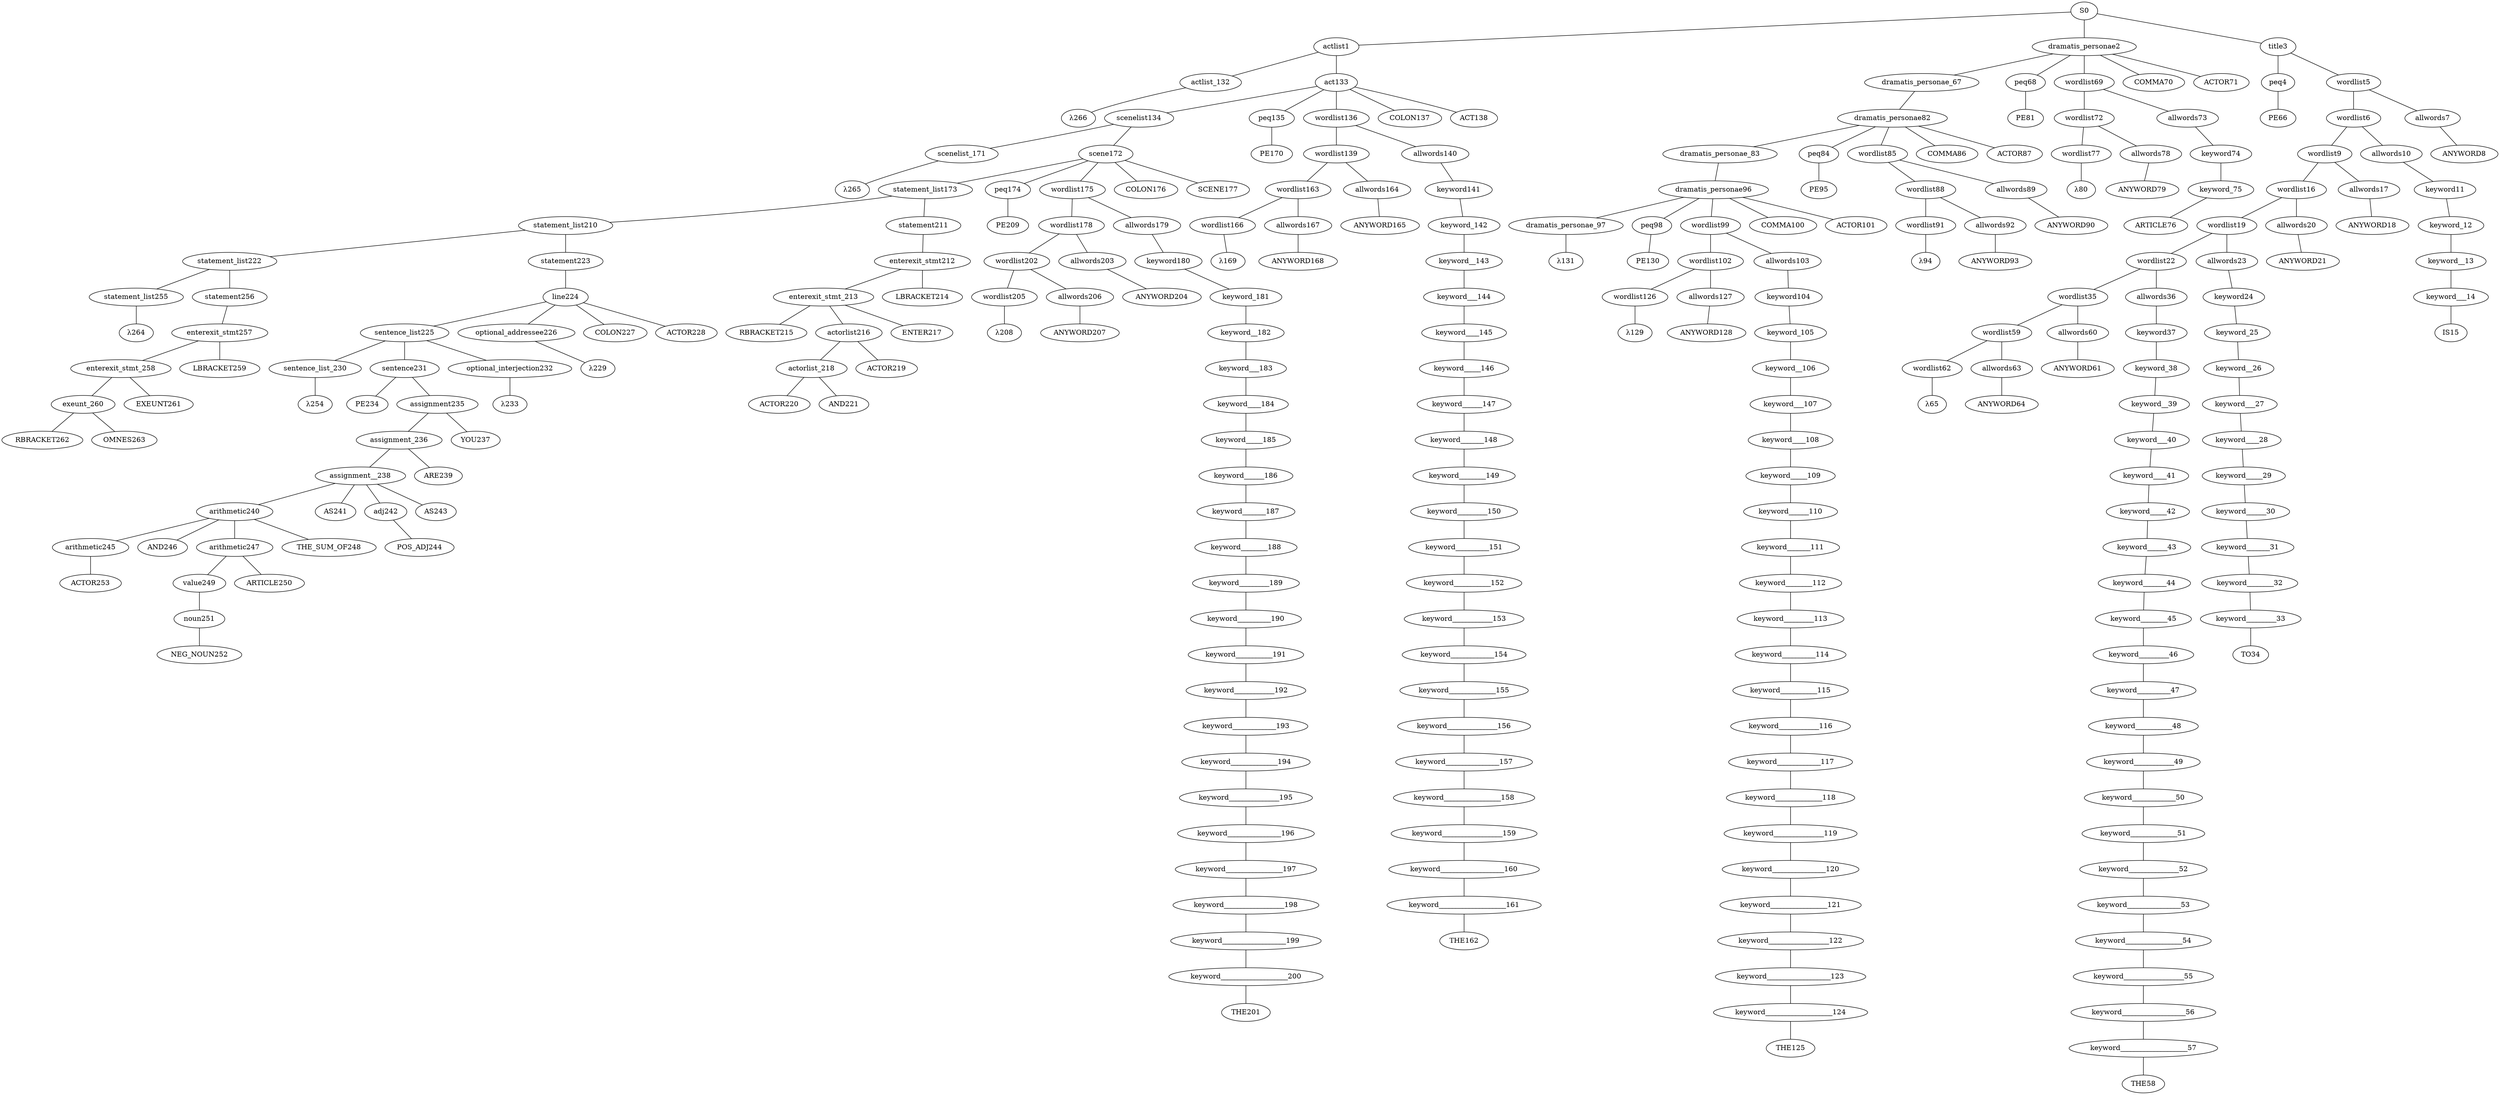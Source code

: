 strict graph {
	S0 -- actlist1
	S0 -- dramatis_personae2
	S0 -- title3

	title3 -- peq4
	title3 -- wordlist5

	wordlist5 -- wordlist6
	wordlist5 -- allwords7

	allwords7 -- ANYWORD8


	wordlist6 -- wordlist9
	wordlist6 -- allwords10

	allwords10 -- keyword11

	keyword11 -- keyword_12

	keyword_12 -- keyword__13

	keyword__13 -- keyword___14

	keyword___14 -- IS15


	wordlist9 -- wordlist16
	wordlist9 -- allwords17

	allwords17 -- ANYWORD18


	wordlist16 -- wordlist19
	wordlist16 -- allwords20

	allwords20 -- ANYWORD21


	wordlist19 -- wordlist22
	wordlist19 -- allwords23

	allwords23 -- keyword24

	keyword24 -- keyword_25

	keyword_25 -- keyword__26

	keyword__26 -- keyword___27

	keyword___27 -- keyword____28

	keyword____28 -- keyword_____29

	keyword_____29 -- keyword______30

	keyword______30 -- keyword_______31

	keyword_______31 -- keyword________32

	keyword________32 -- keyword_________33

	keyword_________33 -- TO34


	wordlist22 -- wordlist35
	wordlist22 -- allwords36

	allwords36 -- keyword37

	keyword37 -- keyword_38

	keyword_38 -- keyword__39

	keyword__39 -- keyword___40

	keyword___40 -- keyword____41

	keyword____41 -- keyword_____42

	keyword_____42 -- keyword______43

	keyword______43 -- keyword_______44

	keyword_______44 -- keyword________45

	keyword________45 -- keyword_________46

	keyword_________46 -- keyword__________47

	keyword__________47 -- keyword___________48

	keyword___________48 -- keyword____________49

	keyword____________49 -- keyword_____________50

	keyword_____________50 -- keyword______________51

	keyword______________51 -- keyword_______________52

	keyword_______________52 -- keyword________________53

	keyword________________53 -- keyword_________________54

	keyword_________________54 -- keyword__________________55

	keyword__________________55 -- keyword___________________56

	keyword___________________56 -- keyword____________________57

	keyword____________________57 -- THE58


	wordlist35 -- wordlist59
	wordlist35 -- allwords60

	allwords60 -- ANYWORD61


	wordlist59 -- wordlist62
	wordlist59 -- allwords63

	allwords63 -- ANYWORD64


	wordlist62 -- λ65

	peq4 -- PE66


	dramatis_personae2 -- dramatis_personae_67
	dramatis_personae2 -- peq68
	dramatis_personae2 -- wordlist69
	dramatis_personae2 -- COMMA70
	dramatis_personae2 -- ACTOR71



	wordlist69 -- wordlist72
	wordlist69 -- allwords73

	allwords73 -- keyword74

	keyword74 -- keyword_75

	keyword_75 -- ARTICLE76


	wordlist72 -- wordlist77
	wordlist72 -- allwords78

	allwords78 -- ANYWORD79


	wordlist77 -- λ80

	peq68 -- PE81


	dramatis_personae_67 -- dramatis_personae82

	dramatis_personae82 -- dramatis_personae_83
	dramatis_personae82 -- peq84
	dramatis_personae82 -- wordlist85
	dramatis_personae82 -- COMMA86
	dramatis_personae82 -- ACTOR87



	wordlist85 -- wordlist88
	wordlist85 -- allwords89

	allwords89 -- ANYWORD90


	wordlist88 -- wordlist91
	wordlist88 -- allwords92

	allwords92 -- ANYWORD93


	wordlist91 -- λ94

	peq84 -- PE95


	dramatis_personae_83 -- dramatis_personae96

	dramatis_personae96 -- dramatis_personae_97
	dramatis_personae96 -- peq98
	dramatis_personae96 -- wordlist99
	dramatis_personae96 -- COMMA100
	dramatis_personae96 -- ACTOR101



	wordlist99 -- wordlist102
	wordlist99 -- allwords103

	allwords103 -- keyword104

	keyword104 -- keyword_105

	keyword_105 -- keyword__106

	keyword__106 -- keyword___107

	keyword___107 -- keyword____108

	keyword____108 -- keyword_____109

	keyword_____109 -- keyword______110

	keyword______110 -- keyword_______111

	keyword_______111 -- keyword________112

	keyword________112 -- keyword_________113

	keyword_________113 -- keyword__________114

	keyword__________114 -- keyword___________115

	keyword___________115 -- keyword____________116

	keyword____________116 -- keyword_____________117

	keyword_____________117 -- keyword______________118

	keyword______________118 -- keyword_______________119

	keyword_______________119 -- keyword________________120

	keyword________________120 -- keyword_________________121

	keyword_________________121 -- keyword__________________122

	keyword__________________122 -- keyword___________________123

	keyword___________________123 -- keyword____________________124

	keyword____________________124 -- THE125


	wordlist102 -- wordlist126
	wordlist102 -- allwords127

	allwords127 -- ANYWORD128


	wordlist126 -- λ129

	peq98 -- PE130


	dramatis_personae_97 -- λ131

	actlist1 -- actlist_132
	actlist1 -- act133

	act133 -- scenelist134
	act133 -- peq135
	act133 -- wordlist136
	act133 -- COLON137
	act133 -- ACT138



	wordlist136 -- wordlist139
	wordlist136 -- allwords140

	allwords140 -- keyword141

	keyword141 -- keyword_142

	keyword_142 -- keyword__143

	keyword__143 -- keyword___144

	keyword___144 -- keyword____145

	keyword____145 -- keyword_____146

	keyword_____146 -- keyword______147

	keyword______147 -- keyword_______148

	keyword_______148 -- keyword________149

	keyword________149 -- keyword_________150

	keyword_________150 -- keyword__________151

	keyword__________151 -- keyword___________152

	keyword___________152 -- keyword____________153

	keyword____________153 -- keyword_____________154

	keyword_____________154 -- keyword______________155

	keyword______________155 -- keyword_______________156

	keyword_______________156 -- keyword________________157

	keyword________________157 -- keyword_________________158

	keyword_________________158 -- keyword__________________159

	keyword__________________159 -- keyword___________________160

	keyword___________________160 -- keyword____________________161

	keyword____________________161 -- THE162


	wordlist139 -- wordlist163
	wordlist139 -- allwords164

	allwords164 -- ANYWORD165


	wordlist163 -- wordlist166
	wordlist163 -- allwords167

	allwords167 -- ANYWORD168


	wordlist166 -- λ169

	peq135 -- PE170


	scenelist134 -- scenelist_171
	scenelist134 -- scene172

	scene172 -- statement_list173
	scene172 -- peq174
	scene172 -- wordlist175
	scene172 -- COLON176
	scene172 -- SCENE177



	wordlist175 -- wordlist178
	wordlist175 -- allwords179

	allwords179 -- keyword180

	keyword180 -- keyword_181

	keyword_181 -- keyword__182

	keyword__182 -- keyword___183

	keyword___183 -- keyword____184

	keyword____184 -- keyword_____185

	keyword_____185 -- keyword______186

	keyword______186 -- keyword_______187

	keyword_______187 -- keyword________188

	keyword________188 -- keyword_________189

	keyword_________189 -- keyword__________190

	keyword__________190 -- keyword___________191

	keyword___________191 -- keyword____________192

	keyword____________192 -- keyword_____________193

	keyword_____________193 -- keyword______________194

	keyword______________194 -- keyword_______________195

	keyword_______________195 -- keyword________________196

	keyword________________196 -- keyword_________________197

	keyword_________________197 -- keyword__________________198

	keyword__________________198 -- keyword___________________199

	keyword___________________199 -- keyword____________________200

	keyword____________________200 -- THE201


	wordlist178 -- wordlist202
	wordlist178 -- allwords203

	allwords203 -- ANYWORD204


	wordlist202 -- wordlist205
	wordlist202 -- allwords206

	allwords206 -- ANYWORD207


	wordlist205 -- λ208

	peq174 -- PE209


	statement_list173 -- statement_list210
	statement_list173 -- statement211

	statement211 -- enterexit_stmt212

	enterexit_stmt212 -- enterexit_stmt_213
	enterexit_stmt212 -- LBRACKET214


	enterexit_stmt_213 -- RBRACKET215
	enterexit_stmt_213 -- actorlist216
	enterexit_stmt_213 -- ENTER217


	actorlist216 -- actorlist_218
	actorlist216 -- ACTOR219


	actorlist_218 -- ACTOR220
	actorlist_218 -- AND221




	statement_list210 -- statement_list222
	statement_list210 -- statement223

	statement223 -- line224

	line224 -- sentence_list225
	line224 -- optional_addressee226
	line224 -- COLON227
	line224 -- ACTOR228



	optional_addressee226 -- λ229

	sentence_list225 -- sentence_list_230
	sentence_list225 -- sentence231
	sentence_list225 -- optional_interjection232

	optional_interjection232 -- λ233

	sentence231 -- PE234
	sentence231 -- assignment235

	assignment235 -- assignment_236
	assignment235 -- YOU237


	assignment_236 -- assignment__238
	assignment_236 -- ARE239


	assignment__238 -- arithmetic240
	assignment__238 -- AS241
	assignment__238 -- adj242
	assignment__238 -- AS243


	adj242 -- POS_ADJ244



	arithmetic240 -- arithmetic245
	arithmetic240 -- AND246
	arithmetic240 -- arithmetic247
	arithmetic240 -- THE_SUM_OF248


	arithmetic247 -- value249
	arithmetic247 -- ARTICLE250


	value249 -- noun251

	noun251 -- NEG_NOUN252



	arithmetic245 -- ACTOR253



	sentence_list_230 -- λ254

	statement_list222 -- statement_list255
	statement_list222 -- statement256

	statement256 -- enterexit_stmt257

	enterexit_stmt257 -- enterexit_stmt_258
	enterexit_stmt257 -- LBRACKET259


	enterexit_stmt_258 -- exeunt_260
	enterexit_stmt_258 -- EXEUNT261


	exeunt_260 -- RBRACKET262
	exeunt_260 -- OMNES263



	statement_list255 -- λ264

	scenelist_171 -- λ265

	actlist_132 -- λ266


}